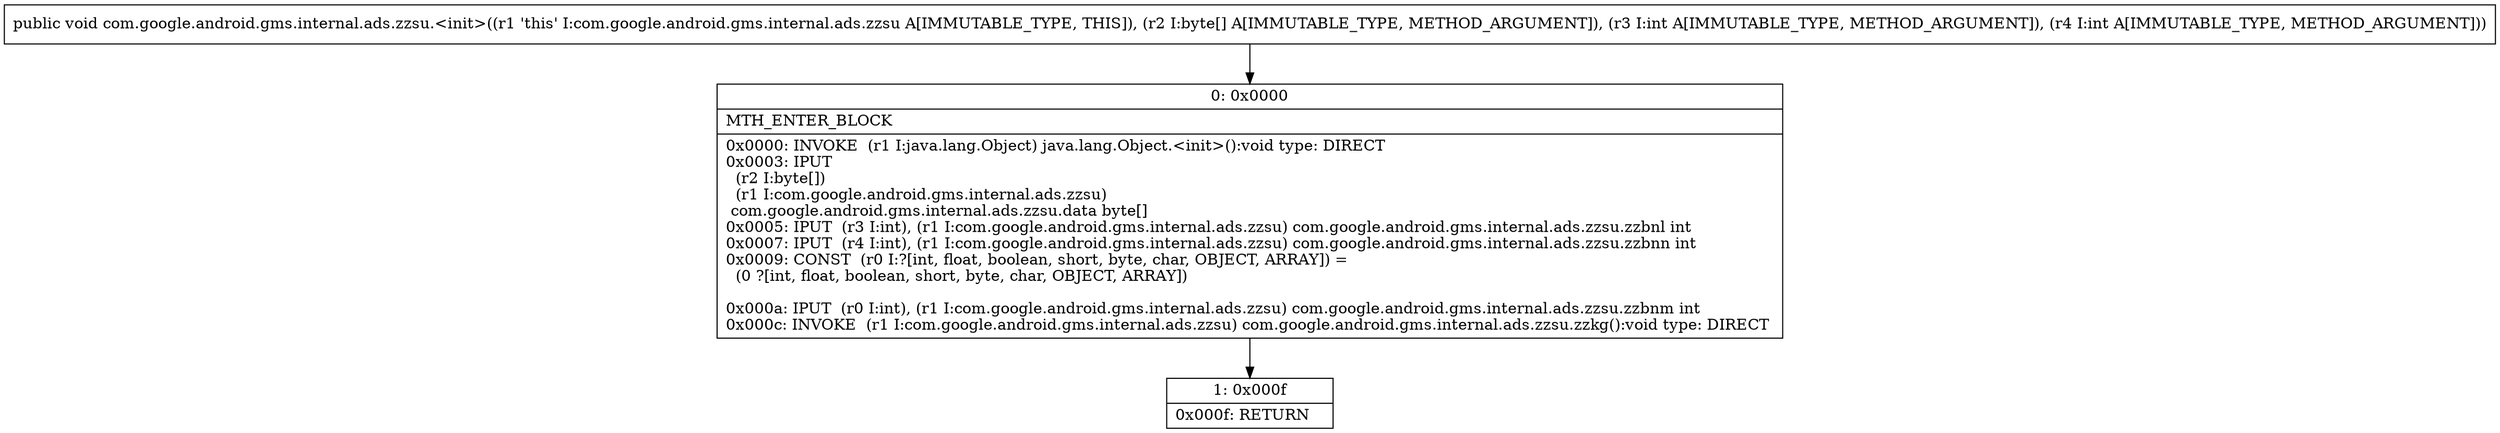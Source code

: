 digraph "CFG forcom.google.android.gms.internal.ads.zzsu.\<init\>([BII)V" {
Node_0 [shape=record,label="{0\:\ 0x0000|MTH_ENTER_BLOCK\l|0x0000: INVOKE  (r1 I:java.lang.Object) java.lang.Object.\<init\>():void type: DIRECT \l0x0003: IPUT  \l  (r2 I:byte[])\l  (r1 I:com.google.android.gms.internal.ads.zzsu)\l com.google.android.gms.internal.ads.zzsu.data byte[] \l0x0005: IPUT  (r3 I:int), (r1 I:com.google.android.gms.internal.ads.zzsu) com.google.android.gms.internal.ads.zzsu.zzbnl int \l0x0007: IPUT  (r4 I:int), (r1 I:com.google.android.gms.internal.ads.zzsu) com.google.android.gms.internal.ads.zzsu.zzbnn int \l0x0009: CONST  (r0 I:?[int, float, boolean, short, byte, char, OBJECT, ARRAY]) = \l  (0 ?[int, float, boolean, short, byte, char, OBJECT, ARRAY])\l \l0x000a: IPUT  (r0 I:int), (r1 I:com.google.android.gms.internal.ads.zzsu) com.google.android.gms.internal.ads.zzsu.zzbnm int \l0x000c: INVOKE  (r1 I:com.google.android.gms.internal.ads.zzsu) com.google.android.gms.internal.ads.zzsu.zzkg():void type: DIRECT \l}"];
Node_1 [shape=record,label="{1\:\ 0x000f|0x000f: RETURN   \l}"];
MethodNode[shape=record,label="{public void com.google.android.gms.internal.ads.zzsu.\<init\>((r1 'this' I:com.google.android.gms.internal.ads.zzsu A[IMMUTABLE_TYPE, THIS]), (r2 I:byte[] A[IMMUTABLE_TYPE, METHOD_ARGUMENT]), (r3 I:int A[IMMUTABLE_TYPE, METHOD_ARGUMENT]), (r4 I:int A[IMMUTABLE_TYPE, METHOD_ARGUMENT])) }"];
MethodNode -> Node_0;
Node_0 -> Node_1;
}

